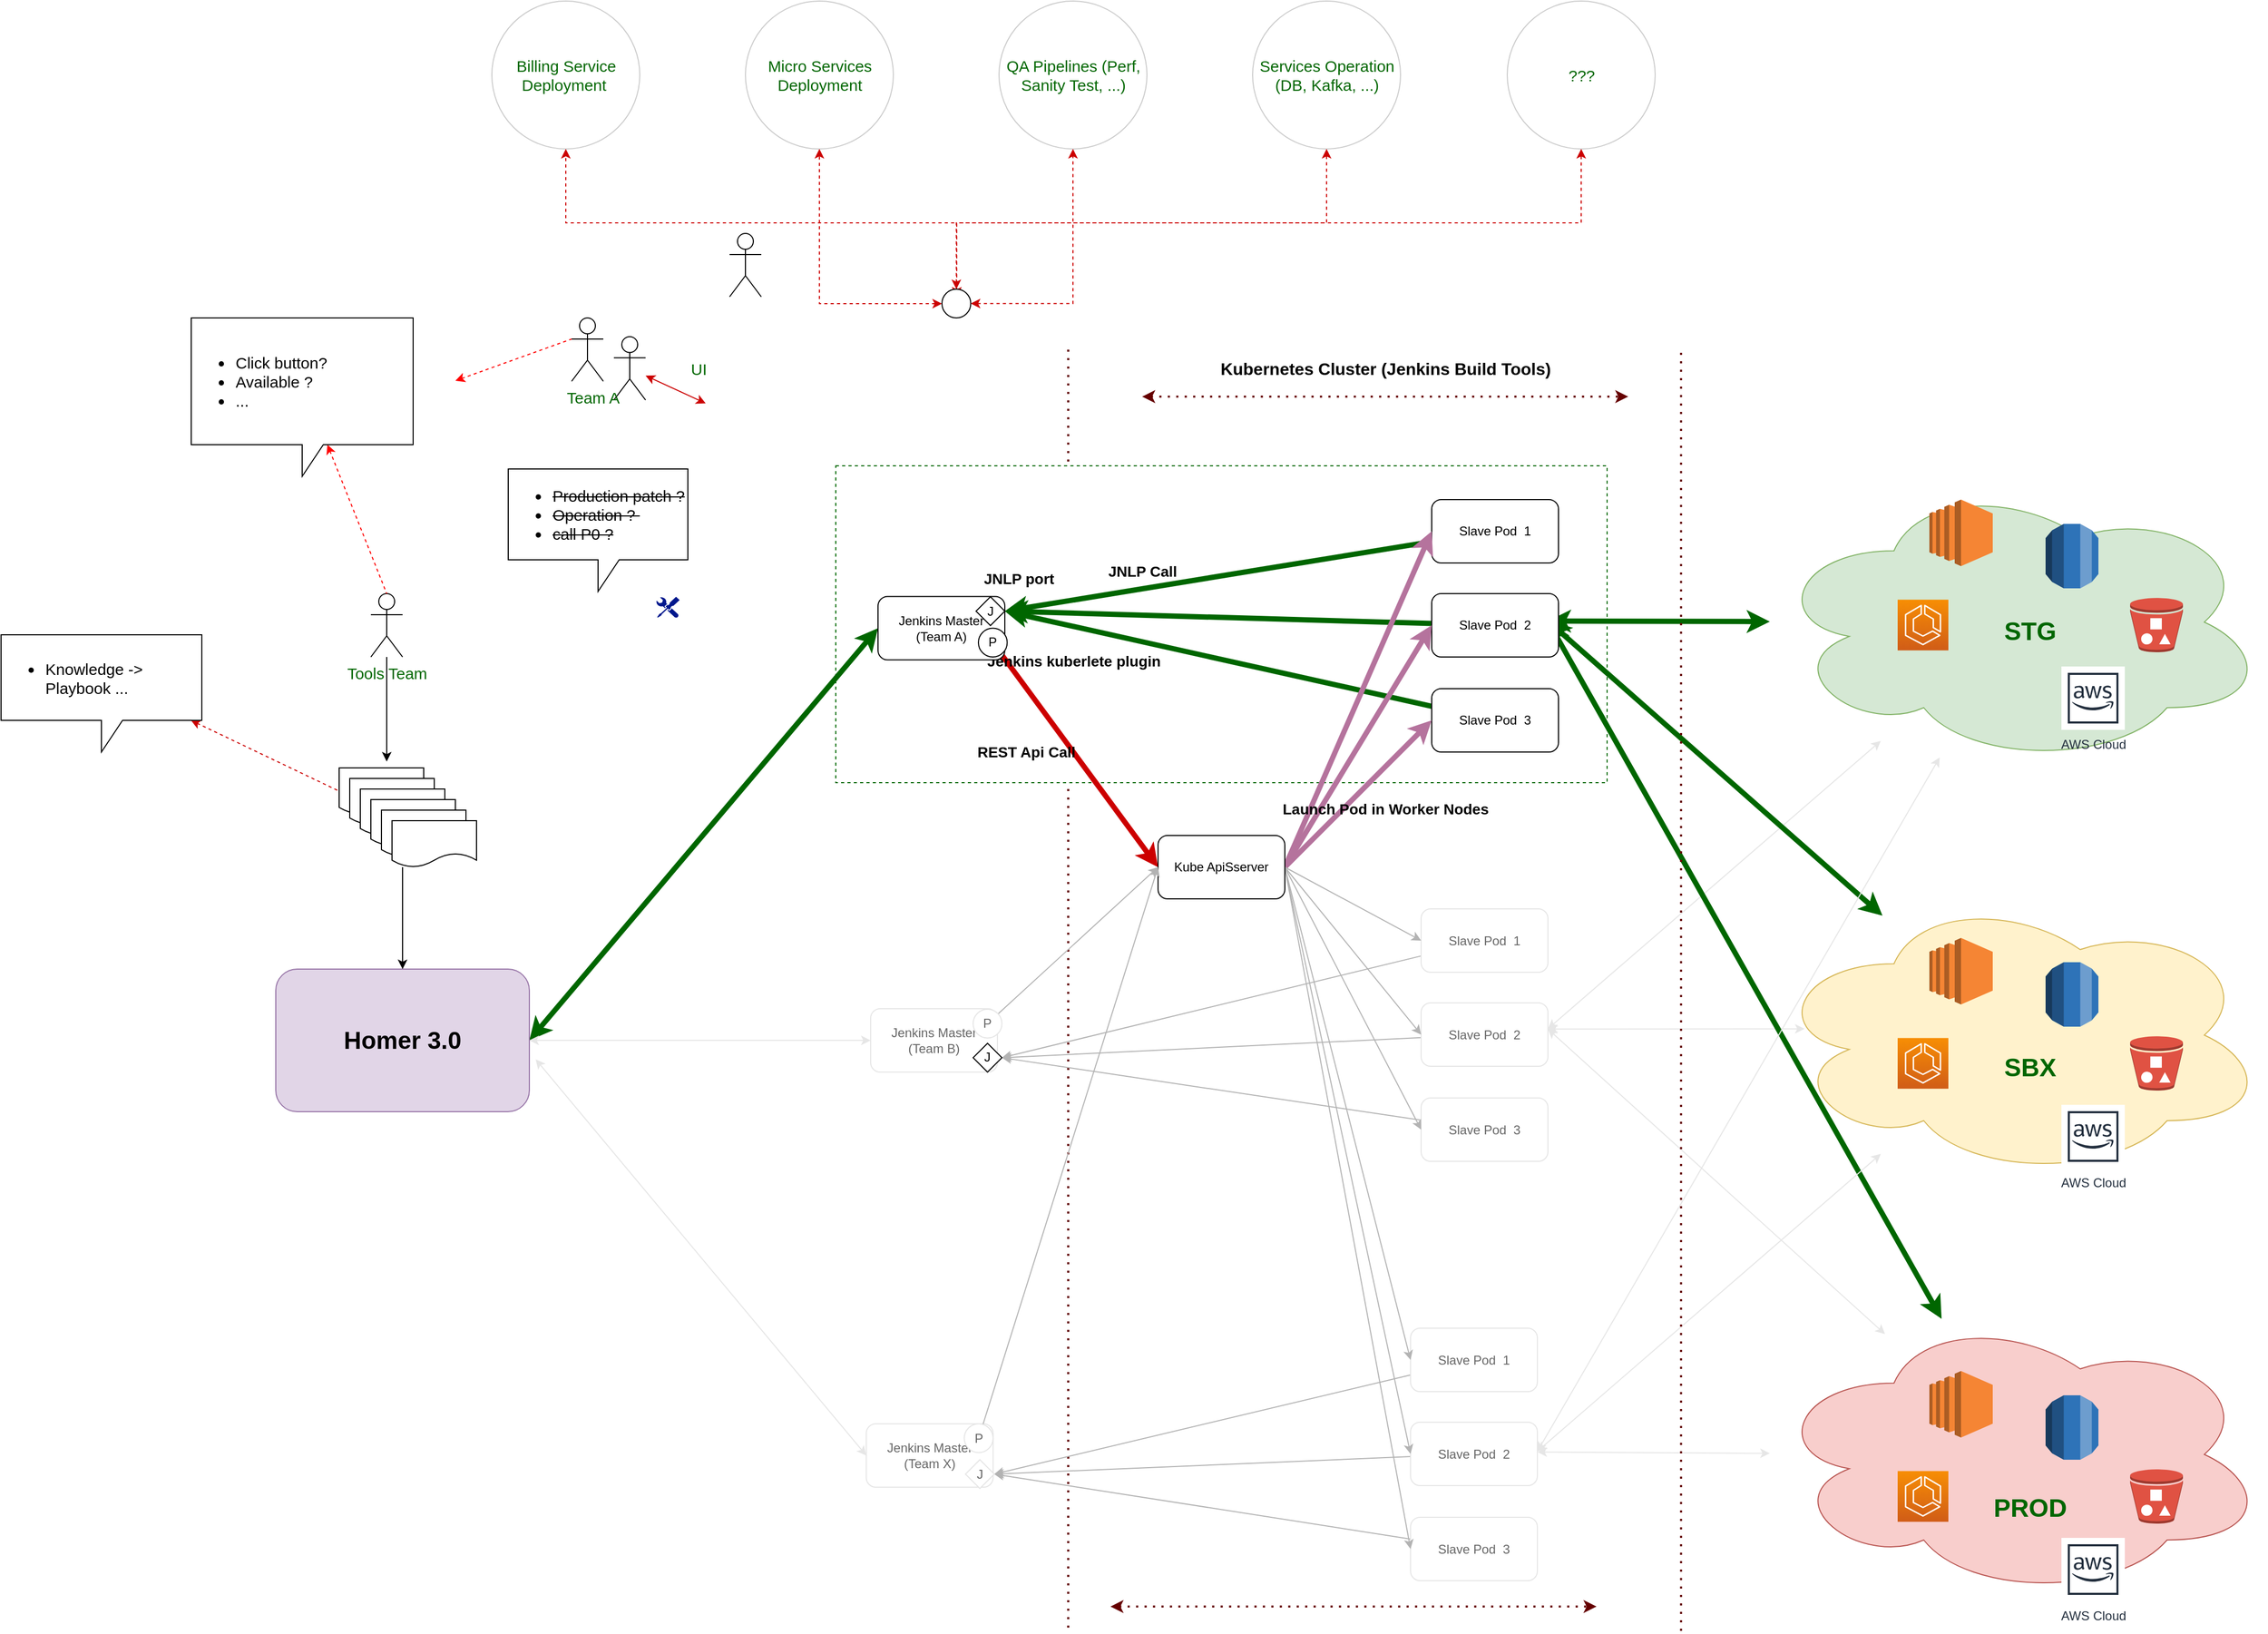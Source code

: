 <mxfile version="21.0.10" type="github"><diagram name="Page-1" id="rLabhU69Jqzna2OfqYEQ"><mxGraphModel dx="3774" dy="2313" grid="1" gridSize="10" guides="1" tooltips="1" connect="1" arrows="1" fold="1" page="1" pageScale="1" pageWidth="850" pageHeight="1100" math="0" shadow="0"><root><mxCell id="0"/><mxCell id="1" parent="0"/><mxCell id="xL3kk872n1nq1PRhkaxr-74" value="" style="endArrow=none;dashed=1;html=1;dashPattern=1 3;strokeWidth=2;rounded=0;strokeColor=#660000;" edge="1" parent="1"><mxGeometry width="50" height="50" relative="1" as="geometry"><mxPoint x="740" y="1230" as="sourcePoint"/><mxPoint x="740" y="20" as="targetPoint"/></mxGeometry></mxCell><mxCell id="xL3kk872n1nq1PRhkaxr-73" value="" style="rounded=0;whiteSpace=wrap;html=1;dashed=1;strokeColor=#006600;" vertex="1" parent="1"><mxGeometry x="520" y="130" width="730" height="300" as="geometry"/></mxCell><mxCell id="xL3kk872n1nq1PRhkaxr-44" value="Jenkins Master&lt;br&gt;(Team X)" style="rounded=1;whiteSpace=wrap;html=1;strokeColor=#E6E6E6;fontColor=#666666;" vertex="1" parent="1"><mxGeometry x="548.87" y="1037" width="120" height="60" as="geometry"/></mxCell><mxCell id="y-JFG-o3m0YFWxHJN8Iu-92" style="edgeStyle=none;rounded=0;orthogonalLoop=1;jettySize=auto;html=1;entryX=0;entryY=0.5;entryDx=0;entryDy=0;fontSize=24;fontColor=#006600;exitX=1;exitY=0.5;exitDx=0;exitDy=0;startArrow=classic;startFill=1;strokeWidth=5;strokeColor=#006600;" parent="1" source="y-JFG-o3m0YFWxHJN8Iu-2" target="y-JFG-o3m0YFWxHJN8Iu-3" edge="1"><mxGeometry relative="1" as="geometry"/></mxCell><mxCell id="y-JFG-o3m0YFWxHJN8Iu-93" style="edgeStyle=none;rounded=0;orthogonalLoop=1;jettySize=auto;html=1;entryX=0;entryY=0.5;entryDx=0;entryDy=0;fontSize=24;fontColor=#006600;startArrow=classic;startFill=1;strokeColor=#E6E6E6;" parent="1" source="y-JFG-o3m0YFWxHJN8Iu-2" target="xL3kk872n1nq1PRhkaxr-40" edge="1"><mxGeometry relative="1" as="geometry"><mxPoint x="560" y="670" as="targetPoint"/></mxGeometry></mxCell><mxCell id="y-JFG-o3m0YFWxHJN8Iu-94" style="edgeStyle=none;rounded=0;orthogonalLoop=1;jettySize=auto;html=1;entryX=0;entryY=0.5;entryDx=0;entryDy=0;fontSize=24;fontColor=#006600;exitX=1.025;exitY=0.633;exitDx=0;exitDy=0;exitPerimeter=0;startArrow=classic;startFill=1;strokeColor=#E6E6E6;" parent="1" source="y-JFG-o3m0YFWxHJN8Iu-2" target="xL3kk872n1nq1PRhkaxr-44" edge="1"><mxGeometry relative="1" as="geometry"><mxPoint x="550" y="1070" as="targetPoint"/></mxGeometry></mxCell><mxCell id="y-JFG-o3m0YFWxHJN8Iu-2" value="Homer 3.0" style="rounded=1;whiteSpace=wrap;html=1;fillColor=#e1d5e7;strokeColor=#9673a6;fontSize=23;fontStyle=1" parent="1" vertex="1"><mxGeometry x="-10" y="606.5" width="240" height="135" as="geometry"/></mxCell><mxCell id="y-JFG-o3m0YFWxHJN8Iu-10" value="" style="ellipse;shape=cloud;whiteSpace=wrap;html=1;fillColor=#fff2cc;strokeColor=#d6b656;" parent="1" vertex="1"><mxGeometry x="1404" y="534" width="470" height="270" as="geometry"/></mxCell><mxCell id="y-JFG-o3m0YFWxHJN8Iu-18" value="" style="ellipse;shape=cloud;whiteSpace=wrap;html=1;fillColor=#d5e8d4;strokeColor=#82b366;" parent="1" vertex="1"><mxGeometry x="1404" y="143" width="470" height="270" as="geometry"/></mxCell><mxCell id="y-JFG-o3m0YFWxHJN8Iu-26" value="" style="ellipse;shape=cloud;whiteSpace=wrap;html=1;fillColor=#f8cecc;strokeColor=#b85450;" parent="1" vertex="1"><mxGeometry x="1404" y="931" width="470" height="270" as="geometry"/></mxCell><mxCell id="y-JFG-o3m0YFWxHJN8Iu-20" value="" style="sketch=0;points=[[0,0,0],[0.25,0,0],[0.5,0,0],[0.75,0,0],[1,0,0],[0,1,0],[0.25,1,0],[0.5,1,0],[0.75,1,0],[1,1,0],[0,0.25,0],[0,0.5,0],[0,0.75,0],[1,0.25,0],[1,0.5,0],[1,0.75,0]];outlineConnect=0;fontColor=#232F3E;gradientColor=#F78E04;gradientDirection=north;fillColor=#D05C17;strokeColor=#ffffff;dashed=0;verticalLabelPosition=bottom;verticalAlign=top;align=center;html=1;fontSize=12;fontStyle=0;aspect=fixed;shape=mxgraph.aws4.resourceIcon;resIcon=mxgraph.aws4.ecs;" parent="1" vertex="1"><mxGeometry x="1525" y="256.75" width="48" height="48" as="geometry"/></mxCell><mxCell id="y-JFG-o3m0YFWxHJN8Iu-21" value="" style="outlineConnect=0;dashed=0;verticalLabelPosition=bottom;verticalAlign=top;align=center;html=1;shape=mxgraph.aws3.bucket_with_objects;fillColor=#E05243;gradientColor=none;" parent="1" vertex="1"><mxGeometry x="1745" y="255" width="50" height="51.5" as="geometry"/></mxCell><mxCell id="y-JFG-o3m0YFWxHJN8Iu-22" value="" style="outlineConnect=0;dashed=0;verticalLabelPosition=bottom;verticalAlign=top;align=center;html=1;shape=mxgraph.aws3.rds;fillColor=#2E73B8;gradientColor=none;" parent="1" vertex="1"><mxGeometry x="1665" y="185" width="50" height="61" as="geometry"/></mxCell><mxCell id="y-JFG-o3m0YFWxHJN8Iu-23" value="" style="outlineConnect=0;dashed=0;verticalLabelPosition=bottom;verticalAlign=top;align=center;html=1;shape=mxgraph.aws3.ec2;fillColor=#F58534;gradientColor=none;" parent="1" vertex="1"><mxGeometry x="1555" y="162" width="60" height="63" as="geometry"/></mxCell><mxCell id="y-JFG-o3m0YFWxHJN8Iu-24" value="AWS Cloud" style="sketch=0;outlineConnect=0;fontColor=#232F3E;gradientColor=none;strokeColor=#232F3E;fillColor=#ffffff;dashed=0;verticalLabelPosition=bottom;verticalAlign=top;align=center;html=1;fontSize=12;fontStyle=0;aspect=fixed;shape=mxgraph.aws4.resourceIcon;resIcon=mxgraph.aws4.aws_cloud;" parent="1" vertex="1"><mxGeometry x="1680" y="320" width="60" height="60" as="geometry"/></mxCell><mxCell id="y-JFG-o3m0YFWxHJN8Iu-34" value="STG" style="text;html=1;align=center;verticalAlign=middle;resizable=0;points=[];autosize=1;strokeColor=none;fillColor=none;fontSize=24;fontStyle=1;fontColor=#006600;" parent="1" vertex="1"><mxGeometry x="1615" y="267" width="70" height="40" as="geometry"/></mxCell><mxCell id="y-JFG-o3m0YFWxHJN8Iu-35" value="SBX" style="text;html=1;align=center;verticalAlign=middle;resizable=0;points=[];autosize=1;strokeColor=none;fillColor=none;fontSize=24;fontStyle=1;fontColor=#006600;" parent="1" vertex="1"><mxGeometry x="1615" y="679.75" width="70" height="40" as="geometry"/></mxCell><mxCell id="y-JFG-o3m0YFWxHJN8Iu-36" value="PROD" style="text;html=1;align=center;verticalAlign=middle;resizable=0;points=[];autosize=1;strokeColor=none;fillColor=none;fontSize=24;fontStyle=1;fontColor=#006600;" parent="1" vertex="1"><mxGeometry x="1605" y="1097" width="90" height="40" as="geometry"/></mxCell><mxCell id="y-JFG-o3m0YFWxHJN8Iu-12" value="" style="sketch=0;points=[[0,0,0],[0.25,0,0],[0.5,0,0],[0.75,0,0],[1,0,0],[0,1,0],[0.25,1,0],[0.5,1,0],[0.75,1,0],[1,1,0],[0,0.25,0],[0,0.5,0],[0,0.75,0],[1,0.25,0],[1,0.5,0],[1,0.75,0]];outlineConnect=0;fontColor=#232F3E;gradientColor=#F78E04;gradientDirection=north;fillColor=#D05C17;strokeColor=#ffffff;dashed=0;verticalLabelPosition=bottom;verticalAlign=top;align=center;html=1;fontSize=12;fontStyle=0;aspect=fixed;shape=mxgraph.aws4.resourceIcon;resIcon=mxgraph.aws4.ecs;" parent="1" vertex="1"><mxGeometry x="1525" y="671.75" width="48" height="48" as="geometry"/></mxCell><mxCell id="y-JFG-o3m0YFWxHJN8Iu-13" value="" style="outlineConnect=0;dashed=0;verticalLabelPosition=bottom;verticalAlign=top;align=center;html=1;shape=mxgraph.aws3.bucket_with_objects;fillColor=#E05243;gradientColor=none;" parent="1" vertex="1"><mxGeometry x="1745" y="670" width="50" height="51.5" as="geometry"/></mxCell><mxCell id="y-JFG-o3m0YFWxHJN8Iu-14" value="" style="outlineConnect=0;dashed=0;verticalLabelPosition=bottom;verticalAlign=top;align=center;html=1;shape=mxgraph.aws3.rds;fillColor=#2E73B8;gradientColor=none;" parent="1" vertex="1"><mxGeometry x="1665" y="600" width="50" height="61" as="geometry"/></mxCell><mxCell id="y-JFG-o3m0YFWxHJN8Iu-15" value="" style="outlineConnect=0;dashed=0;verticalLabelPosition=bottom;verticalAlign=top;align=center;html=1;shape=mxgraph.aws3.ec2;fillColor=#F58534;gradientColor=none;" parent="1" vertex="1"><mxGeometry x="1555" y="577" width="60" height="63" as="geometry"/></mxCell><mxCell id="y-JFG-o3m0YFWxHJN8Iu-16" value="AWS Cloud" style="sketch=0;outlineConnect=0;fontColor=#232F3E;gradientColor=none;strokeColor=#232F3E;fillColor=#ffffff;dashed=0;verticalLabelPosition=bottom;verticalAlign=top;align=center;html=1;fontSize=12;fontStyle=0;aspect=fixed;shape=mxgraph.aws4.resourceIcon;resIcon=mxgraph.aws4.aws_cloud;" parent="1" vertex="1"><mxGeometry x="1680" y="735" width="60" height="60" as="geometry"/></mxCell><mxCell id="y-JFG-o3m0YFWxHJN8Iu-28" value="" style="sketch=0;points=[[0,0,0],[0.25,0,0],[0.5,0,0],[0.75,0,0],[1,0,0],[0,1,0],[0.25,1,0],[0.5,1,0],[0.75,1,0],[1,1,0],[0,0.25,0],[0,0.5,0],[0,0.75,0],[1,0.25,0],[1,0.5,0],[1,0.75,0]];outlineConnect=0;fontColor=#232F3E;gradientColor=#F78E04;gradientDirection=north;fillColor=#D05C17;strokeColor=#ffffff;dashed=0;verticalLabelPosition=bottom;verticalAlign=top;align=center;html=1;fontSize=12;fontStyle=0;aspect=fixed;shape=mxgraph.aws4.resourceIcon;resIcon=mxgraph.aws4.ecs;" parent="1" vertex="1"><mxGeometry x="1525" y="1081.75" width="48" height="48" as="geometry"/></mxCell><mxCell id="y-JFG-o3m0YFWxHJN8Iu-29" value="" style="outlineConnect=0;dashed=0;verticalLabelPosition=bottom;verticalAlign=top;align=center;html=1;shape=mxgraph.aws3.bucket_with_objects;fillColor=#E05243;gradientColor=none;" parent="1" vertex="1"><mxGeometry x="1745" y="1080" width="50" height="51.5" as="geometry"/></mxCell><mxCell id="y-JFG-o3m0YFWxHJN8Iu-30" value="" style="outlineConnect=0;dashed=0;verticalLabelPosition=bottom;verticalAlign=top;align=center;html=1;shape=mxgraph.aws3.rds;fillColor=#2E73B8;gradientColor=none;" parent="1" vertex="1"><mxGeometry x="1665" y="1010" width="50" height="61" as="geometry"/></mxCell><mxCell id="y-JFG-o3m0YFWxHJN8Iu-31" value="" style="outlineConnect=0;dashed=0;verticalLabelPosition=bottom;verticalAlign=top;align=center;html=1;shape=mxgraph.aws3.ec2;fillColor=#F58534;gradientColor=none;" parent="1" vertex="1"><mxGeometry x="1555" y="987" width="60" height="63" as="geometry"/></mxCell><mxCell id="y-JFG-o3m0YFWxHJN8Iu-32" value="AWS Cloud" style="sketch=0;outlineConnect=0;fontColor=#232F3E;gradientColor=none;strokeColor=#232F3E;fillColor=#ffffff;dashed=0;verticalLabelPosition=bottom;verticalAlign=top;align=center;html=1;fontSize=12;fontStyle=0;aspect=fixed;shape=mxgraph.aws4.resourceIcon;resIcon=mxgraph.aws4.aws_cloud;" parent="1" vertex="1"><mxGeometry x="1680" y="1145" width="60" height="60" as="geometry"/></mxCell><mxCell id="y-JFG-o3m0YFWxHJN8Iu-95" style="edgeStyle=none;rounded=0;orthogonalLoop=1;jettySize=auto;html=1;fontSize=24;fontColor=#006600;startArrow=classic;startFill=1;strokeWidth=5;strokeColor=#006600;" parent="1" target="y-JFG-o3m0YFWxHJN8Iu-18" edge="1"><mxGeometry relative="1" as="geometry"><mxPoint x="1194" y="277" as="sourcePoint"/></mxGeometry></mxCell><mxCell id="y-JFG-o3m0YFWxHJN8Iu-96" style="edgeStyle=none;rounded=0;orthogonalLoop=1;jettySize=auto;html=1;entryX=0.07;entryY=0.478;entryDx=0;entryDy=0;entryPerimeter=0;fontSize=24;fontColor=#006600;startArrow=classic;startFill=1;strokeColor=#E6E6E6;" parent="1" target="y-JFG-o3m0YFWxHJN8Iu-10" edge="1"><mxGeometry relative="1" as="geometry"><mxPoint x="1194" y="663.25" as="sourcePoint"/></mxGeometry></mxCell><mxCell id="y-JFG-o3m0YFWxHJN8Iu-98" style="edgeStyle=none;rounded=0;orthogonalLoop=1;jettySize=auto;html=1;fontSize=24;fontColor=#006600;startArrow=classic;startFill=1;strokeColor=#E6E6E6;" parent="1" target="y-JFG-o3m0YFWxHJN8Iu-26" edge="1"><mxGeometry relative="1" as="geometry"><mxPoint x="1183.999" y="1063.671" as="sourcePoint"/></mxGeometry></mxCell><mxCell id="y-JFG-o3m0YFWxHJN8Iu-102" style="edgeStyle=none;rounded=0;orthogonalLoop=1;jettySize=auto;html=1;fontSize=24;fontColor=#006600;startArrow=classic;startFill=1;strokeColor=#E6E6E6;" parent="1" target="y-JFG-o3m0YFWxHJN8Iu-18" edge="1"><mxGeometry relative="1" as="geometry"><mxPoint x="1194" y="663" as="sourcePoint"/></mxGeometry></mxCell><mxCell id="y-JFG-o3m0YFWxHJN8Iu-103" style="edgeStyle=none;rounded=0;orthogonalLoop=1;jettySize=auto;html=1;fontSize=24;fontColor=#006600;startArrow=classic;startFill=1;exitX=1;exitY=0.5;exitDx=0;exitDy=0;strokeColor=#E6E6E6;" parent="1" target="y-JFG-o3m0YFWxHJN8Iu-26" edge="1"><mxGeometry relative="1" as="geometry"><mxPoint x="1194" y="663.25" as="sourcePoint"/></mxGeometry></mxCell><mxCell id="y-JFG-o3m0YFWxHJN8Iu-100" style="edgeStyle=none;rounded=0;orthogonalLoop=1;jettySize=auto;html=1;fontSize=24;fontColor=#006600;startArrow=classic;startFill=1;strokeWidth=5;strokeColor=#006600;" parent="1" target="y-JFG-o3m0YFWxHJN8Iu-10" edge="1"><mxGeometry relative="1" as="geometry"><mxPoint x="1194" y="277" as="sourcePoint"/></mxGeometry></mxCell><mxCell id="y-JFG-o3m0YFWxHJN8Iu-101" style="edgeStyle=none;rounded=0;orthogonalLoop=1;jettySize=auto;html=1;fontSize=24;fontColor=#006600;startArrow=classic;startFill=1;exitX=1;exitY=0.5;exitDx=0;exitDy=0;strokeWidth=5;strokeColor=#006600;" parent="1" target="y-JFG-o3m0YFWxHJN8Iu-26" edge="1"><mxGeometry relative="1" as="geometry"><mxPoint x="1194" y="277" as="sourcePoint"/></mxGeometry></mxCell><mxCell id="y-JFG-o3m0YFWxHJN8Iu-104" style="edgeStyle=none;rounded=0;orthogonalLoop=1;jettySize=auto;html=1;fontSize=24;fontColor=#006600;startArrow=classic;startFill=1;exitX=1;exitY=0.5;exitDx=0;exitDy=0;strokeColor=#E6E6E6;" parent="1" target="y-JFG-o3m0YFWxHJN8Iu-18" edge="1"><mxGeometry relative="1" as="geometry"><mxPoint x="1184" y="1063.25" as="sourcePoint"/></mxGeometry></mxCell><mxCell id="y-JFG-o3m0YFWxHJN8Iu-105" style="edgeStyle=none;rounded=0;orthogonalLoop=1;jettySize=auto;html=1;fontSize=24;fontColor=#006600;startArrow=classic;startFill=1;strokeColor=#E6E6E6;" parent="1" target="y-JFG-o3m0YFWxHJN8Iu-10" edge="1"><mxGeometry relative="1" as="geometry"><mxPoint x="1184" y="1063" as="sourcePoint"/></mxGeometry></mxCell><mxCell id="y-JFG-o3m0YFWxHJN8Iu-107" value="Billing Service&lt;br&gt;Deployment&amp;nbsp;" style="ellipse;whiteSpace=wrap;html=1;aspect=fixed;strokeColor=#CCCCCC;fontSize=15;fontColor=#006600;fillColor=#FFFFFF;" parent="1" vertex="1"><mxGeometry x="194.5" y="-310" width="140" height="140" as="geometry"/></mxCell><mxCell id="y-JFG-o3m0YFWxHJN8Iu-108" value="Micro Services Deployment" style="ellipse;whiteSpace=wrap;html=1;aspect=fixed;strokeColor=#CCCCCC;fontSize=15;fontColor=#006600;fillColor=#FFFFFF;" parent="1" vertex="1"><mxGeometry x="434.5" y="-310" width="140" height="140" as="geometry"/></mxCell><mxCell id="y-JFG-o3m0YFWxHJN8Iu-109" value="QA Pipelines (Perf, Sanity Test, ...)" style="ellipse;whiteSpace=wrap;html=1;aspect=fixed;strokeColor=#CCCCCC;fontSize=15;fontColor=#006600;fillColor=#FFFFFF;" parent="1" vertex="1"><mxGeometry x="674.5" y="-310" width="140" height="140" as="geometry"/></mxCell><mxCell id="y-JFG-o3m0YFWxHJN8Iu-110" value="Services Operation (DB, Kafka, ...)" style="ellipse;whiteSpace=wrap;html=1;aspect=fixed;strokeColor=#CCCCCC;fontSize=15;fontColor=#006600;fillColor=#FFFFFF;" parent="1" vertex="1"><mxGeometry x="914.5" y="-310" width="140" height="140" as="geometry"/></mxCell><mxCell id="y-JFG-o3m0YFWxHJN8Iu-112" style="edgeStyle=orthogonalEdgeStyle;rounded=0;orthogonalLoop=1;jettySize=auto;html=1;entryX=0.5;entryY=1;entryDx=0;entryDy=0;dashed=1;strokeColor=#CC0000;strokeWidth=1;fontSize=15;fontColor=#006600;startArrow=classic;startFill=1;" parent="1" source="xL3kk872n1nq1PRhkaxr-70" target="y-JFG-o3m0YFWxHJN8Iu-108" edge="1"><mxGeometry relative="1" as="geometry"><mxPoint x="634.5" y="-30" as="sourcePoint"/></mxGeometry></mxCell><mxCell id="y-JFG-o3m0YFWxHJN8Iu-113" style="edgeStyle=orthogonalEdgeStyle;rounded=0;orthogonalLoop=1;jettySize=auto;html=1;entryX=0.5;entryY=1;entryDx=0;entryDy=0;dashed=1;strokeColor=#CC0000;strokeWidth=1;fontSize=15;fontColor=#006600;startArrow=classic;startFill=1;exitX=1;exitY=0.5;exitDx=0;exitDy=0;" parent="1" source="xL3kk872n1nq1PRhkaxr-70" target="y-JFG-o3m0YFWxHJN8Iu-109" edge="1"><mxGeometry relative="1" as="geometry"><mxPoint x="634.5" y="-30" as="sourcePoint"/></mxGeometry></mxCell><mxCell id="y-JFG-o3m0YFWxHJN8Iu-114" style="edgeStyle=orthogonalEdgeStyle;rounded=0;orthogonalLoop=1;jettySize=auto;html=1;entryX=0.5;entryY=1;entryDx=0;entryDy=0;dashed=1;strokeColor=#CC0000;strokeWidth=1;fontSize=15;fontColor=#006600;startArrow=classic;startFill=1;" parent="1" target="y-JFG-o3m0YFWxHJN8Iu-110" edge="1"><mxGeometry relative="1" as="geometry"><Array as="points"><mxPoint x="634.5" y="-100"/><mxPoint x="984.5" y="-100"/></Array><mxPoint x="634.5" y="-30" as="sourcePoint"/></mxGeometry></mxCell><mxCell id="y-JFG-o3m0YFWxHJN8Iu-115" style="edgeStyle=orthogonalEdgeStyle;rounded=0;orthogonalLoop=1;jettySize=auto;html=1;entryX=0.5;entryY=1;entryDx=0;entryDy=0;dashed=1;strokeColor=#CC0000;strokeWidth=1;fontSize=15;fontColor=#006600;startArrow=classic;startFill=1;" parent="1" target="y-JFG-o3m0YFWxHJN8Iu-107" edge="1"><mxGeometry relative="1" as="geometry"><Array as="points"><mxPoint x="634.5" y="-100"/><mxPoint x="264.5" y="-100"/></Array><mxPoint x="634.5" y="-30" as="sourcePoint"/></mxGeometry></mxCell><mxCell id="y-JFG-o3m0YFWxHJN8Iu-116" value="???" style="ellipse;whiteSpace=wrap;html=1;aspect=fixed;strokeColor=#CCCCCC;fontSize=15;fontColor=#006600;fillColor=#FFFFFF;" parent="1" vertex="1"><mxGeometry x="1155.5" y="-310" width="140" height="140" as="geometry"/></mxCell><mxCell id="y-JFG-o3m0YFWxHJN8Iu-117" style="edgeStyle=orthogonalEdgeStyle;rounded=0;orthogonalLoop=1;jettySize=auto;html=1;entryX=0.5;entryY=1;entryDx=0;entryDy=0;dashed=1;strokeColor=#CC0000;strokeWidth=1;fontSize=15;fontColor=#006600;startArrow=classic;startFill=1;exitX=0.5;exitY=0;exitDx=0;exitDy=0;" parent="1" source="xL3kk872n1nq1PRhkaxr-70" target="y-JFG-o3m0YFWxHJN8Iu-116" edge="1"><mxGeometry relative="1" as="geometry"><Array as="points"><mxPoint x="634" y="-100"/><mxPoint x="1226" y="-100"/></Array><mxPoint x="634.5" y="-30" as="sourcePoint"/></mxGeometry></mxCell><mxCell id="y-JFG-o3m0YFWxHJN8Iu-118" value="" style="shape=umlActor;verticalLabelPosition=bottom;verticalAlign=top;html=1;outlineConnect=0;strokeColor=#000000;fontSize=15;fontColor=#006600;fillColor=#FFFFFF;" parent="1" vertex="1"><mxGeometry x="270" y="-10" width="30" height="60" as="geometry"/></mxCell><mxCell id="y-JFG-o3m0YFWxHJN8Iu-123" style="rounded=0;orthogonalLoop=1;jettySize=auto;html=1;entryX=0;entryY=0;entryDx=0;entryDy=0;strokeColor=#CC0000;strokeWidth=1;fontSize=15;fontColor=#006600;startArrow=classic;startFill=1;" parent="1" source="y-JFG-o3m0YFWxHJN8Iu-119" edge="1"><mxGeometry relative="1" as="geometry"><mxPoint x="396.863" y="70.863" as="targetPoint"/></mxGeometry></mxCell><mxCell id="y-JFG-o3m0YFWxHJN8Iu-119" value="" style="shape=umlActor;verticalLabelPosition=bottom;verticalAlign=top;html=1;outlineConnect=0;strokeColor=#000000;fontSize=15;fontColor=#006600;fillColor=#FFFFFF;" parent="1" vertex="1"><mxGeometry x="310" y="7.75" width="30" height="60" as="geometry"/></mxCell><mxCell id="y-JFG-o3m0YFWxHJN8Iu-121" value="" style="shape=umlActor;verticalLabelPosition=bottom;verticalAlign=top;html=1;outlineConnect=0;strokeColor=#000000;fontSize=15;fontColor=#006600;fillColor=#FFFFFF;" parent="1" vertex="1"><mxGeometry x="419.5" y="-90" width="30" height="60" as="geometry"/></mxCell><mxCell id="y-JFG-o3m0YFWxHJN8Iu-124" value="Team A" style="text;html=1;align=center;verticalAlign=middle;resizable=0;points=[];autosize=1;strokeColor=none;fillColor=none;fontSize=15;fontColor=#006600;" parent="1" vertex="1"><mxGeometry x="255" y="50" width="70" height="30" as="geometry"/></mxCell><mxCell id="pQ2rmvkzfnEfF8V7h_pf-11" style="edgeStyle=orthogonalEdgeStyle;rounded=0;orthogonalLoop=1;jettySize=auto;html=1;" parent="1" source="y-JFG-o3m0YFWxHJN8Iu-125" edge="1"><mxGeometry relative="1" as="geometry"><mxPoint x="95" y="410" as="targetPoint"/></mxGeometry></mxCell><mxCell id="y-JFG-o3m0YFWxHJN8Iu-125" value="Tools Team" style="shape=umlActor;verticalLabelPosition=bottom;verticalAlign=top;html=1;outlineConnect=0;strokeColor=#000000;fontSize=15;fontColor=#006600;fillColor=#FFFFFF;" parent="1" vertex="1"><mxGeometry x="80" y="251" width="30" height="60" as="geometry"/></mxCell><mxCell id="y-JFG-o3m0YFWxHJN8Iu-140" value="" style="sketch=0;aspect=fixed;pointerEvents=1;shadow=0;dashed=0;html=1;strokeColor=none;labelPosition=center;verticalLabelPosition=bottom;verticalAlign=top;align=center;fillColor=#00188D;shape=mxgraph.mscae.enterprise.tool;fontSize=15;fontColor=#CCCCCC;" parent="1" vertex="1"><mxGeometry x="350" y="254" width="22.22" height="20" as="geometry"/></mxCell><mxCell id="y-JFG-o3m0YFWxHJN8Iu-142" value="" style="shape=image;html=1;verticalAlign=top;verticalLabelPosition=bottom;labelBackgroundColor=#ffffff;imageAspect=0;aspect=fixed;image=https://cdn3.iconfinder.com/data/icons/lynx/16x16/places/gnome-fs-ssh.png;strokeColor=#000000;fontSize=15;fontColor=#CCCCCC;fillColor=#E6E6E6;" parent="1" vertex="1"><mxGeometry x="320" y="251" width="20" height="20" as="geometry"/></mxCell><mxCell id="y-JFG-o3m0YFWxHJN8Iu-145" style="edgeStyle=none;rounded=0;orthogonalLoop=1;jettySize=auto;html=1;entryX=0.5;entryY=0;entryDx=0;entryDy=0;entryPerimeter=0;strokeColor=#FF0000;strokeWidth=1;fontSize=15;fontColor=none;startArrow=classic;startFill=1;dashed=1;endArrow=none;endFill=0;" parent="1" source="y-JFG-o3m0YFWxHJN8Iu-144" target="y-JFG-o3m0YFWxHJN8Iu-125" edge="1"><mxGeometry relative="1" as="geometry"/></mxCell><mxCell id="y-JFG-o3m0YFWxHJN8Iu-144" value="&lt;ul&gt;&lt;li&gt;&lt;span style=&quot;background-color: initial;&quot;&gt;Click button?&amp;nbsp;&lt;/span&gt;&lt;br&gt;&lt;/li&gt;&lt;li&gt;Available ?&lt;/li&gt;&lt;li&gt;...&lt;/li&gt;&lt;/ul&gt;" style="shape=callout;whiteSpace=wrap;html=1;perimeter=calloutPerimeter;strokeColor=#000000;fontSize=15;fontColor=none;fillColor=none;align=left;" parent="1" vertex="1"><mxGeometry x="-90" y="-10" width="210" height="150" as="geometry"/></mxCell><mxCell id="y-JFG-o3m0YFWxHJN8Iu-147" style="edgeStyle=none;rounded=0;orthogonalLoop=1;jettySize=auto;html=1;entryX=0;entryY=0.333;entryDx=0;entryDy=0;entryPerimeter=0;strokeColor=#FF0000;strokeWidth=1;fontSize=15;fontColor=none;startArrow=classic;startFill=1;dashed=1;endArrow=none;endFill=0;" parent="1" target="y-JFG-o3m0YFWxHJN8Iu-118" edge="1"><mxGeometry relative="1" as="geometry"><mxPoint x="160" y="49.487" as="sourcePoint"/></mxGeometry></mxCell><mxCell id="y-JFG-o3m0YFWxHJN8Iu-146" value="&lt;ul&gt;&lt;li&gt;&lt;strike&gt;Production patch ?&lt;/strike&gt;&lt;/li&gt;&lt;li&gt;&lt;strike&gt;Operation ?&amp;nbsp;&lt;br&gt;&lt;/strike&gt;&lt;/li&gt;&lt;li&gt;&lt;strike&gt;call P0 ?&lt;/strike&gt;&lt;/li&gt;&lt;/ul&gt;" style="shape=callout;whiteSpace=wrap;html=1;perimeter=calloutPerimeter;strokeColor=#000000;fontSize=15;fontColor=none;fillColor=none;align=left;" parent="1" vertex="1"><mxGeometry x="210" y="133" width="170" height="116" as="geometry"/></mxCell><mxCell id="pQ2rmvkzfnEfF8V7h_pf-2" value="" style="shape=image;html=1;verticalAlign=top;verticalLabelPosition=bottom;labelBackgroundColor=#ffffff;imageAspect=0;aspect=fixed;image=https://cdn3.iconfinder.com/data/icons/flat-actions-icons-9/792/Tick_Mark_Dark-128.png" parent="1" vertex="1"><mxGeometry x="410" y="436.25" width="70" height="70" as="geometry"/></mxCell><mxCell id="pQ2rmvkzfnEfF8V7h_pf-3" value="" style="shape=image;html=1;verticalAlign=top;verticalLabelPosition=bottom;labelBackgroundColor=#ffffff;imageAspect=0;aspect=fixed;image=https://cdn3.iconfinder.com/data/icons/flat-actions-icons-9/792/Tick_Mark_Dark-128.png" parent="1" vertex="1"><mxGeometry x="400" y="612.75" width="70" height="70" as="geometry"/></mxCell><mxCell id="pQ2rmvkzfnEfF8V7h_pf-4" value="" style="shape=image;html=1;verticalAlign=top;verticalLabelPosition=bottom;labelBackgroundColor=#ffffff;imageAspect=0;aspect=fixed;image=https://cdn3.iconfinder.com/data/icons/flat-actions-icons-9/792/Tick_Mark_Dark-128.png" parent="1" vertex="1"><mxGeometry x="425" y="880" width="70" height="70" as="geometry"/></mxCell><mxCell id="pQ2rmvkzfnEfF8V7h_pf-5" value="" style="shape=document;whiteSpace=wrap;html=1;boundedLbl=1;" parent="1" vertex="1"><mxGeometry x="50" y="416" width="80" height="44" as="geometry"/></mxCell><mxCell id="pQ2rmvkzfnEfF8V7h_pf-6" value="" style="shape=document;whiteSpace=wrap;html=1;boundedLbl=1;" parent="1" vertex="1"><mxGeometry x="60" y="426" width="80" height="44" as="geometry"/></mxCell><mxCell id="pQ2rmvkzfnEfF8V7h_pf-7" value="" style="shape=document;whiteSpace=wrap;html=1;boundedLbl=1;" parent="1" vertex="1"><mxGeometry x="70" y="436" width="80" height="44" as="geometry"/></mxCell><mxCell id="pQ2rmvkzfnEfF8V7h_pf-8" value="" style="shape=document;whiteSpace=wrap;html=1;boundedLbl=1;" parent="1" vertex="1"><mxGeometry x="80" y="446" width="80" height="44" as="geometry"/></mxCell><mxCell id="pQ2rmvkzfnEfF8V7h_pf-9" value="" style="shape=document;whiteSpace=wrap;html=1;boundedLbl=1;" parent="1" vertex="1"><mxGeometry x="90" y="456" width="80" height="44" as="geometry"/></mxCell><mxCell id="pQ2rmvkzfnEfF8V7h_pf-12" style="edgeStyle=orthogonalEdgeStyle;rounded=0;orthogonalLoop=1;jettySize=auto;html=1;entryX=0.5;entryY=0;entryDx=0;entryDy=0;" parent="1" source="pQ2rmvkzfnEfF8V7h_pf-10" target="y-JFG-o3m0YFWxHJN8Iu-2" edge="1"><mxGeometry relative="1" as="geometry"><Array as="points"><mxPoint x="110" y="540"/><mxPoint x="110" y="540"/></Array></mxGeometry></mxCell><mxCell id="pQ2rmvkzfnEfF8V7h_pf-10" value="" style="shape=document;whiteSpace=wrap;html=1;boundedLbl=1;" parent="1" vertex="1"><mxGeometry x="100" y="466" width="80" height="44" as="geometry"/></mxCell><mxCell id="pQ2rmvkzfnEfF8V7h_pf-15" style="rounded=0;orthogonalLoop=1;jettySize=auto;html=1;entryX=0;entryY=0.5;entryDx=0;entryDy=0;startArrow=classic;startFill=1;endArrow=none;endFill=0;dashed=1;strokeColor=#CC0000;" parent="1" source="pQ2rmvkzfnEfF8V7h_pf-14" target="pQ2rmvkzfnEfF8V7h_pf-5" edge="1"><mxGeometry relative="1" as="geometry"/></mxCell><mxCell id="pQ2rmvkzfnEfF8V7h_pf-14" value="&lt;ul&gt;&lt;li&gt;Knowledge -&amp;gt; Playbook ...&lt;/li&gt;&lt;/ul&gt;" style="shape=callout;whiteSpace=wrap;html=1;perimeter=calloutPerimeter;strokeColor=#000000;fontSize=15;fontColor=none;fillColor=none;align=left;" parent="1" vertex="1"><mxGeometry x="-270" y="290" width="190" height="111" as="geometry"/></mxCell><mxCell id="y-JFG-o3m0YFWxHJN8Iu-130" value="UI" style="text;html=1;align=center;verticalAlign=middle;resizable=0;points=[];autosize=1;strokeColor=none;fillColor=none;fontSize=15;fontColor=#006600;" parent="1" vertex="1"><mxGeometry x="370" y="23" width="40" height="30" as="geometry"/></mxCell><mxCell id="xL3kk872n1nq1PRhkaxr-18" style="rounded=0;orthogonalLoop=1;jettySize=auto;html=1;entryX=0;entryY=0.5;entryDx=0;entryDy=0;strokeColor=#CC0000;strokeWidth=5;" edge="1" parent="1" source="xL3kk872n1nq1PRhkaxr-3" target="xL3kk872n1nq1PRhkaxr-15"><mxGeometry relative="1" as="geometry"/></mxCell><mxCell id="xL3kk872n1nq1PRhkaxr-30" style="rounded=0;orthogonalLoop=1;jettySize=auto;html=1;entryX=1;entryY=0.5;entryDx=0;entryDy=0;strokeColor=#006600;strokeWidth=5;" edge="1" parent="1" source="xL3kk872n1nq1PRhkaxr-6" target="xL3kk872n1nq1PRhkaxr-27"><mxGeometry relative="1" as="geometry"><mxPoint x="740" y="290" as="targetPoint"/></mxGeometry></mxCell><mxCell id="xL3kk872n1nq1PRhkaxr-6" value="Slave Pod&amp;nbsp; 2" style="rounded=1;whiteSpace=wrap;html=1;" vertex="1" parent="1"><mxGeometry x="1084" y="251" width="120" height="60" as="geometry"/></mxCell><mxCell id="xL3kk872n1nq1PRhkaxr-31" style="rounded=0;orthogonalLoop=1;jettySize=auto;html=1;entryX=1;entryY=0.5;entryDx=0;entryDy=0;strokeColor=#006600;strokeWidth=5;" edge="1" parent="1" source="xL3kk872n1nq1PRhkaxr-7" target="xL3kk872n1nq1PRhkaxr-27"><mxGeometry relative="1" as="geometry"/></mxCell><mxCell id="xL3kk872n1nq1PRhkaxr-7" value="Slave Pod&amp;nbsp; 3" style="rounded=1;whiteSpace=wrap;html=1;" vertex="1" parent="1"><mxGeometry x="1084" y="341" width="120" height="60" as="geometry"/></mxCell><mxCell id="xL3kk872n1nq1PRhkaxr-29" style="rounded=0;orthogonalLoop=1;jettySize=auto;html=1;entryX=1;entryY=0.5;entryDx=0;entryDy=0;strokeColor=#006600;strokeWidth=5;" edge="1" parent="1" source="xL3kk872n1nq1PRhkaxr-8" target="xL3kk872n1nq1PRhkaxr-27"><mxGeometry relative="1" as="geometry"/></mxCell><mxCell id="xL3kk872n1nq1PRhkaxr-8" value="Slave Pod&amp;nbsp; 1" style="rounded=1;whiteSpace=wrap;html=1;" vertex="1" parent="1"><mxGeometry x="1084" y="162" width="120" height="60" as="geometry"/></mxCell><mxCell id="xL3kk872n1nq1PRhkaxr-63" style="edgeStyle=none;rounded=0;orthogonalLoop=1;jettySize=auto;html=1;entryX=1;entryY=0.5;entryDx=0;entryDy=0;strokeColor=#B3B3B3;" edge="1" parent="1" source="xL3kk872n1nq1PRhkaxr-9" target="xL3kk872n1nq1PRhkaxr-42"><mxGeometry relative="1" as="geometry"><mxPoint x="780" y="710" as="targetPoint"/></mxGeometry></mxCell><mxCell id="xL3kk872n1nq1PRhkaxr-9" value="Slave Pod&amp;nbsp; 2" style="rounded=1;whiteSpace=wrap;html=1;strokeColor=#E6E6E6;fontColor=#666666;" vertex="1" parent="1"><mxGeometry x="1074" y="638.5" width="120" height="60" as="geometry"/></mxCell><mxCell id="xL3kk872n1nq1PRhkaxr-65" style="edgeStyle=none;rounded=0;orthogonalLoop=1;jettySize=auto;html=1;entryX=1;entryY=0.5;entryDx=0;entryDy=0;strokeColor=#B3B3B3;" edge="1" parent="1" source="xL3kk872n1nq1PRhkaxr-10" target="xL3kk872n1nq1PRhkaxr-42"><mxGeometry relative="1" as="geometry"/></mxCell><mxCell id="xL3kk872n1nq1PRhkaxr-10" value="Slave Pod&amp;nbsp; 3" style="rounded=1;whiteSpace=wrap;html=1;strokeColor=#E6E6E6;fontColor=#666666;" vertex="1" parent="1"><mxGeometry x="1074" y="728.5" width="120" height="60" as="geometry"/></mxCell><mxCell id="xL3kk872n1nq1PRhkaxr-54" style="edgeStyle=none;rounded=0;orthogonalLoop=1;jettySize=auto;html=1;entryX=1;entryY=0.5;entryDx=0;entryDy=0;strokeColor=#B3B3B3;" edge="1" parent="1" source="xL3kk872n1nq1PRhkaxr-11" target="xL3kk872n1nq1PRhkaxr-42"><mxGeometry relative="1" as="geometry"><mxPoint x="760" y="680" as="targetPoint"/></mxGeometry></mxCell><mxCell id="xL3kk872n1nq1PRhkaxr-11" value="Slave Pod&amp;nbsp; 1" style="rounded=1;whiteSpace=wrap;html=1;strokeColor=#E6E6E6;fontColor=#666666;" vertex="1" parent="1"><mxGeometry x="1074" y="549.5" width="120" height="60" as="geometry"/></mxCell><mxCell id="xL3kk872n1nq1PRhkaxr-67" style="edgeStyle=none;rounded=0;orthogonalLoop=1;jettySize=auto;html=1;entryX=1;entryY=0.5;entryDx=0;entryDy=0;strokeColor=#B3B3B3;" edge="1" parent="1" source="xL3kk872n1nq1PRhkaxr-12" target="xL3kk872n1nq1PRhkaxr-46"><mxGeometry relative="1" as="geometry"><mxPoint x="670" y="1090" as="targetPoint"/></mxGeometry></mxCell><mxCell id="xL3kk872n1nq1PRhkaxr-12" value="Slave Pod&amp;nbsp; 2" style="rounded=1;whiteSpace=wrap;html=1;strokeColor=#E6E6E6;fontColor=#666666;" vertex="1" parent="1"><mxGeometry x="1064" y="1035.5" width="120" height="60" as="geometry"/></mxCell><mxCell id="xL3kk872n1nq1PRhkaxr-68" style="edgeStyle=none;rounded=0;orthogonalLoop=1;jettySize=auto;html=1;entryX=1;entryY=0.5;entryDx=0;entryDy=0;strokeColor=#B3B3B3;" edge="1" parent="1" source="xL3kk872n1nq1PRhkaxr-13" target="xL3kk872n1nq1PRhkaxr-46"><mxGeometry relative="1" as="geometry"/></mxCell><mxCell id="xL3kk872n1nq1PRhkaxr-13" value="Slave Pod&amp;nbsp; 3" style="rounded=1;whiteSpace=wrap;html=1;strokeColor=#E6E6E6;fontColor=#666666;" vertex="1" parent="1"><mxGeometry x="1064" y="1125.5" width="120" height="60" as="geometry"/></mxCell><mxCell id="xL3kk872n1nq1PRhkaxr-66" style="edgeStyle=none;rounded=0;orthogonalLoop=1;jettySize=auto;html=1;entryX=1;entryY=0.5;entryDx=0;entryDy=0;strokeColor=#B3B3B3;" edge="1" parent="1" source="xL3kk872n1nq1PRhkaxr-14" target="xL3kk872n1nq1PRhkaxr-46"><mxGeometry relative="1" as="geometry"/></mxCell><mxCell id="xL3kk872n1nq1PRhkaxr-14" value="Slave Pod&amp;nbsp; 1" style="rounded=1;whiteSpace=wrap;html=1;strokeColor=#E6E6E6;fontColor=#666666;" vertex="1" parent="1"><mxGeometry x="1064" y="946.5" width="120" height="60" as="geometry"/></mxCell><mxCell id="xL3kk872n1nq1PRhkaxr-19" style="rounded=0;orthogonalLoop=1;jettySize=auto;html=1;entryX=0;entryY=0.5;entryDx=0;entryDy=0;exitX=1;exitY=0.5;exitDx=0;exitDy=0;strokeColor=#B5739D;strokeWidth=5;" edge="1" parent="1" source="xL3kk872n1nq1PRhkaxr-15" target="xL3kk872n1nq1PRhkaxr-7"><mxGeometry relative="1" as="geometry"/></mxCell><mxCell id="xL3kk872n1nq1PRhkaxr-20" style="rounded=0;orthogonalLoop=1;jettySize=auto;html=1;entryX=0;entryY=0.5;entryDx=0;entryDy=0;exitX=1;exitY=0.5;exitDx=0;exitDy=0;strokeColor=#B5739D;strokeWidth=5;" edge="1" parent="1" source="xL3kk872n1nq1PRhkaxr-15" target="xL3kk872n1nq1PRhkaxr-6"><mxGeometry relative="1" as="geometry"/></mxCell><mxCell id="xL3kk872n1nq1PRhkaxr-21" style="rounded=0;orthogonalLoop=1;jettySize=auto;html=1;entryX=0;entryY=0.5;entryDx=0;entryDy=0;exitX=1;exitY=0.5;exitDx=0;exitDy=0;strokeColor=#B5739D;strokeWidth=5;" edge="1" parent="1" source="xL3kk872n1nq1PRhkaxr-15" target="xL3kk872n1nq1PRhkaxr-8"><mxGeometry relative="1" as="geometry"/></mxCell><mxCell id="xL3kk872n1nq1PRhkaxr-48" style="rounded=0;orthogonalLoop=1;jettySize=auto;html=1;entryX=0;entryY=0.5;entryDx=0;entryDy=0;exitX=1;exitY=0.5;exitDx=0;exitDy=0;strokeColor=#B3B3B3;" edge="1" parent="1" source="xL3kk872n1nq1PRhkaxr-15" target="xL3kk872n1nq1PRhkaxr-11"><mxGeometry relative="1" as="geometry"/></mxCell><mxCell id="xL3kk872n1nq1PRhkaxr-49" style="rounded=0;orthogonalLoop=1;jettySize=auto;html=1;entryX=0;entryY=0.5;entryDx=0;entryDy=0;exitX=1;exitY=0.5;exitDx=0;exitDy=0;strokeColor=#B3B3B3;" edge="1" parent="1" source="xL3kk872n1nq1PRhkaxr-15" target="xL3kk872n1nq1PRhkaxr-9"><mxGeometry relative="1" as="geometry"/></mxCell><mxCell id="xL3kk872n1nq1PRhkaxr-50" style="rounded=0;orthogonalLoop=1;jettySize=auto;html=1;entryX=0;entryY=0.5;entryDx=0;entryDy=0;exitX=1;exitY=0.5;exitDx=0;exitDy=0;strokeColor=#B3B3B3;" edge="1" parent="1" source="xL3kk872n1nq1PRhkaxr-15" target="xL3kk872n1nq1PRhkaxr-10"><mxGeometry relative="1" as="geometry"/></mxCell><mxCell id="xL3kk872n1nq1PRhkaxr-51" style="rounded=0;orthogonalLoop=1;jettySize=auto;html=1;entryX=0;entryY=0.5;entryDx=0;entryDy=0;exitX=1;exitY=0.5;exitDx=0;exitDy=0;strokeColor=#B3B3B3;" edge="1" parent="1" source="xL3kk872n1nq1PRhkaxr-15" target="xL3kk872n1nq1PRhkaxr-14"><mxGeometry relative="1" as="geometry"/></mxCell><mxCell id="xL3kk872n1nq1PRhkaxr-52" style="rounded=0;orthogonalLoop=1;jettySize=auto;html=1;entryX=0;entryY=0.5;entryDx=0;entryDy=0;exitX=1.012;exitY=0.617;exitDx=0;exitDy=0;exitPerimeter=0;strokeColor=#B3B3B3;" edge="1" parent="1" source="xL3kk872n1nq1PRhkaxr-15" target="xL3kk872n1nq1PRhkaxr-12"><mxGeometry relative="1" as="geometry"/></mxCell><mxCell id="xL3kk872n1nq1PRhkaxr-53" style="rounded=0;orthogonalLoop=1;jettySize=auto;html=1;entryX=0;entryY=0.5;entryDx=0;entryDy=0;exitX=1;exitY=0.5;exitDx=0;exitDy=0;strokeColor=#B3B3B3;" edge="1" parent="1" source="xL3kk872n1nq1PRhkaxr-15" target="xL3kk872n1nq1PRhkaxr-13"><mxGeometry relative="1" as="geometry"/></mxCell><mxCell id="xL3kk872n1nq1PRhkaxr-15" value="Kube ApiSserver" style="rounded=1;whiteSpace=wrap;html=1;" vertex="1" parent="1"><mxGeometry x="825" y="480" width="120" height="60" as="geometry"/></mxCell><mxCell id="xL3kk872n1nq1PRhkaxr-32" value="REST Api Call" style="text;html=1;align=center;verticalAlign=middle;resizable=0;points=[];autosize=1;strokeColor=none;fillColor=none;fontSize=14;fontStyle=1" vertex="1" parent="1"><mxGeometry x="640" y="386" width="120" height="30" as="geometry"/></mxCell><mxCell id="xL3kk872n1nq1PRhkaxr-33" value="Launch Pod in Worker Nodes" style="text;html=1;align=center;verticalAlign=middle;resizable=0;points=[];autosize=1;strokeColor=none;fillColor=none;fontSize=14;fontStyle=1" vertex="1" parent="1"><mxGeometry x="930" y="440" width="220" height="30" as="geometry"/></mxCell><mxCell id="xL3kk872n1nq1PRhkaxr-34" value="JNLP Call" style="text;html=1;align=center;verticalAlign=middle;resizable=0;points=[];autosize=1;strokeColor=none;fillColor=none;fontSize=14;fontStyle=1" vertex="1" parent="1"><mxGeometry x="765" y="215" width="90" height="30" as="geometry"/></mxCell><mxCell id="xL3kk872n1nq1PRhkaxr-36" value="Jenkins kuberlete plugin" style="text;html=1;align=center;verticalAlign=middle;resizable=0;points=[];autosize=1;strokeColor=none;fillColor=none;fontSize=14;fontStyle=1" vertex="1" parent="1"><mxGeometry x="650" y="300" width="190" height="30" as="geometry"/></mxCell><mxCell id="xL3kk872n1nq1PRhkaxr-37" value="JNLP port" style="text;html=1;align=center;verticalAlign=middle;resizable=0;points=[];autosize=1;strokeColor=none;fillColor=none;fontSize=14;fontStyle=1" vertex="1" parent="1"><mxGeometry x="647.75" y="222" width="90" height="30" as="geometry"/></mxCell><mxCell id="xL3kk872n1nq1PRhkaxr-38" value="" style="group" vertex="1" connectable="0" parent="1"><mxGeometry x="560" y="253.75" width="122.25" height="60" as="geometry"/></mxCell><mxCell id="y-JFG-o3m0YFWxHJN8Iu-3" value="Jenkins Master&lt;br&gt;(Team A)" style="rounded=1;whiteSpace=wrap;html=1;" parent="xL3kk872n1nq1PRhkaxr-38" vertex="1"><mxGeometry width="120" height="60" as="geometry"/></mxCell><mxCell id="xL3kk872n1nq1PRhkaxr-3" value="P" style="ellipse;whiteSpace=wrap;html=1;aspect=fixed;" vertex="1" parent="xL3kk872n1nq1PRhkaxr-38"><mxGeometry x="95" y="30" width="27.25" height="27.25" as="geometry"/></mxCell><mxCell id="xL3kk872n1nq1PRhkaxr-27" value="J" style="rhombus;whiteSpace=wrap;html=1;" vertex="1" parent="xL3kk872n1nq1PRhkaxr-38"><mxGeometry x="92.75" y="0.25" width="27.25" height="27.25" as="geometry"/></mxCell><mxCell id="xL3kk872n1nq1PRhkaxr-40" value="Jenkins Master&lt;br&gt;(Team B)" style="rounded=1;whiteSpace=wrap;html=1;strokeColor=#E6E6E6;fontColor=#666666;" vertex="1" parent="1"><mxGeometry x="553" y="644" width="120" height="60" as="geometry"/></mxCell><mxCell id="xL3kk872n1nq1PRhkaxr-61" style="edgeStyle=none;rounded=0;orthogonalLoop=1;jettySize=auto;html=1;entryX=0;entryY=0.5;entryDx=0;entryDy=0;strokeColor=#B3B3B3;" edge="1" parent="1" source="xL3kk872n1nq1PRhkaxr-41" target="xL3kk872n1nq1PRhkaxr-15"><mxGeometry relative="1" as="geometry"/></mxCell><mxCell id="xL3kk872n1nq1PRhkaxr-41" value="P" style="ellipse;whiteSpace=wrap;html=1;aspect=fixed;strokeColor=#E6E6E6;fontColor=#666666;" vertex="1" parent="1"><mxGeometry x="650" y="644.5" width="27.25" height="27.25" as="geometry"/></mxCell><mxCell id="xL3kk872n1nq1PRhkaxr-42" value="J" style="rhombus;whiteSpace=wrap;html=1;" vertex="1" parent="1"><mxGeometry x="650" y="676.75" width="27.25" height="27.25" as="geometry"/></mxCell><mxCell id="xL3kk872n1nq1PRhkaxr-46" value="J" style="rhombus;whiteSpace=wrap;html=1;strokeColor=#E6E6E6;fontColor=#666666;" vertex="1" parent="1"><mxGeometry x="642.75" y="1071" width="27.25" height="27.25" as="geometry"/></mxCell><mxCell id="xL3kk872n1nq1PRhkaxr-62" style="edgeStyle=none;rounded=0;orthogonalLoop=1;jettySize=auto;html=1;entryX=0;entryY=0.5;entryDx=0;entryDy=0;strokeColor=#B3B3B3;" edge="1" parent="1" source="xL3kk872n1nq1PRhkaxr-45" target="xL3kk872n1nq1PRhkaxr-15"><mxGeometry relative="1" as="geometry"/></mxCell><mxCell id="xL3kk872n1nq1PRhkaxr-45" value="P" style="ellipse;whiteSpace=wrap;html=1;aspect=fixed;strokeColor=#E6E6E6;fontColor=#666666;" vertex="1" parent="1"><mxGeometry x="641.62" y="1037" width="27.25" height="27.25" as="geometry"/></mxCell><mxCell id="xL3kk872n1nq1PRhkaxr-71" value="" style="edgeStyle=orthogonalEdgeStyle;rounded=0;orthogonalLoop=1;jettySize=auto;html=1;entryX=0.5;entryY=1;entryDx=0;entryDy=0;dashed=1;strokeColor=#CC0000;strokeWidth=1;fontSize=15;fontColor=#006600;startArrow=classic;startFill=1;" edge="1" parent="1" target="xL3kk872n1nq1PRhkaxr-70"><mxGeometry relative="1" as="geometry"><mxPoint x="634.5" y="-30" as="sourcePoint"/><mxPoint x="505" y="-170" as="targetPoint"/></mxGeometry></mxCell><mxCell id="xL3kk872n1nq1PRhkaxr-70" value="" style="ellipse;whiteSpace=wrap;html=1;aspect=fixed;" vertex="1" parent="1"><mxGeometry x="620.5" y="-37.25" width="27.25" height="27.25" as="geometry"/></mxCell><mxCell id="xL3kk872n1nq1PRhkaxr-76" value="" style="endArrow=none;dashed=1;html=1;dashPattern=1 3;strokeWidth=2;rounded=0;strokeColor=#660000;" edge="1" parent="1"><mxGeometry width="50" height="50" relative="1" as="geometry"><mxPoint x="1320" y="1233" as="sourcePoint"/><mxPoint x="1320" y="23" as="targetPoint"/></mxGeometry></mxCell><mxCell id="xL3kk872n1nq1PRhkaxr-77" value="" style="endArrow=classic;dashed=1;html=1;dashPattern=1 3;strokeWidth=2;rounded=0;startArrow=classic;startFill=1;endFill=1;strokeColor=#660000;" edge="1" parent="1"><mxGeometry width="50" height="50" relative="1" as="geometry"><mxPoint x="810" y="64.5" as="sourcePoint"/><mxPoint x="1270" y="64.5" as="targetPoint"/></mxGeometry></mxCell><mxCell id="xL3kk872n1nq1PRhkaxr-78" value="" style="endArrow=classic;dashed=1;html=1;dashPattern=1 3;strokeWidth=2;rounded=0;startArrow=classic;startFill=1;endFill=1;strokeColor=#660000;" edge="1" parent="1"><mxGeometry width="50" height="50" relative="1" as="geometry"><mxPoint x="780" y="1210" as="sourcePoint"/><mxPoint x="1240" y="1210" as="targetPoint"/></mxGeometry></mxCell><mxCell id="xL3kk872n1nq1PRhkaxr-79" value="Kubernetes Cluster (Jenkins Build Tools)" style="text;html=1;align=center;verticalAlign=middle;resizable=0;points=[];autosize=1;strokeColor=none;fillColor=none;fontSize=16;fontStyle=1" vertex="1" parent="1"><mxGeometry x="870" y="23" width="340" height="30" as="geometry"/></mxCell></root></mxGraphModel></diagram></mxfile>